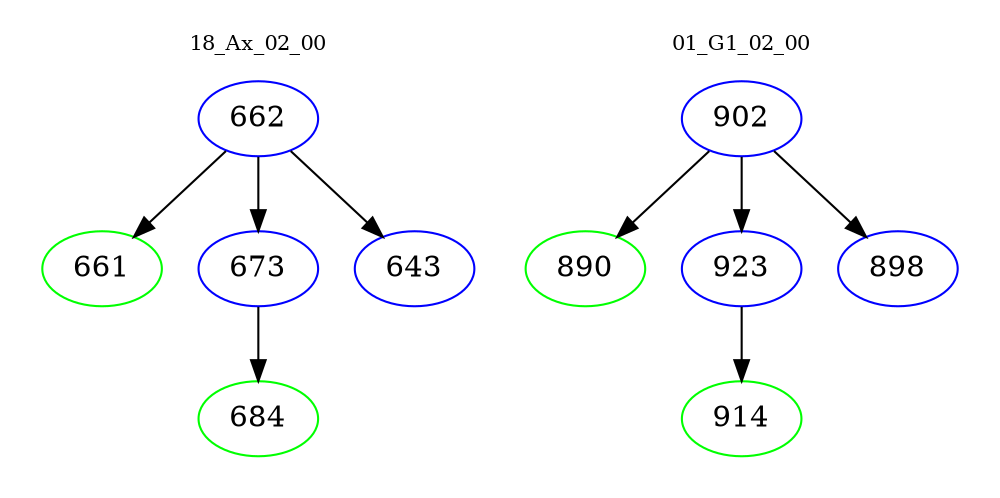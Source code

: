 digraph{
subgraph cluster_0 {
color = white
label = "18_Ax_02_00";
fontsize=10;
T0_662 [label="662", color="blue"]
T0_662 -> T0_661 [color="black"]
T0_661 [label="661", color="green"]
T0_662 -> T0_673 [color="black"]
T0_673 [label="673", color="blue"]
T0_673 -> T0_684 [color="black"]
T0_684 [label="684", color="green"]
T0_662 -> T0_643 [color="black"]
T0_643 [label="643", color="blue"]
}
subgraph cluster_1 {
color = white
label = "01_G1_02_00";
fontsize=10;
T1_902 [label="902", color="blue"]
T1_902 -> T1_890 [color="black"]
T1_890 [label="890", color="green"]
T1_902 -> T1_923 [color="black"]
T1_923 [label="923", color="blue"]
T1_923 -> T1_914 [color="black"]
T1_914 [label="914", color="green"]
T1_902 -> T1_898 [color="black"]
T1_898 [label="898", color="blue"]
}
}
